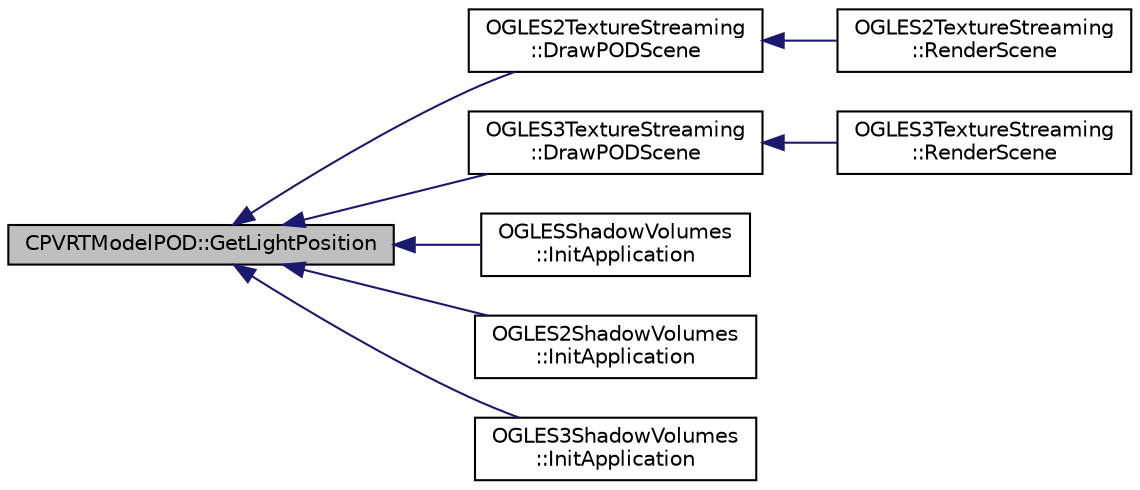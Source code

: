digraph "CPVRTModelPOD::GetLightPosition"
{
  edge [fontname="Helvetica",fontsize="10",labelfontname="Helvetica",labelfontsize="10"];
  node [fontname="Helvetica",fontsize="10",shape=record];
  rankdir="LR";
  Node1 [label="CPVRTModelPOD::GetLightPosition",height=0.2,width=0.4,color="black", fillcolor="grey75", style="filled", fontcolor="black"];
  Node1 -> Node2 [dir="back",color="midnightblue",fontsize="10",style="solid"];
  Node2 [label="OGLES2TextureStreaming\l::DrawPODScene",height=0.2,width=0.4,color="black", fillcolor="white", style="filled",URL="$class_o_g_l_e_s2_texture_streaming.html#aafc982e6e01c3d4b0eede92c02f19919"];
  Node2 -> Node3 [dir="back",color="midnightblue",fontsize="10",style="solid"];
  Node3 [label="OGLES2TextureStreaming\l::RenderScene",height=0.2,width=0.4,color="black", fillcolor="white", style="filled",URL="$class_o_g_l_e_s2_texture_streaming.html#a81a864d5dba20e3eb1093f596fcc2add"];
  Node1 -> Node4 [dir="back",color="midnightblue",fontsize="10",style="solid"];
  Node4 [label="OGLES3TextureStreaming\l::DrawPODScene",height=0.2,width=0.4,color="black", fillcolor="white", style="filled",URL="$class_o_g_l_e_s3_texture_streaming.html#abec4d091d8706a3698d8a7570cc821e1"];
  Node4 -> Node5 [dir="back",color="midnightblue",fontsize="10",style="solid"];
  Node5 [label="OGLES3TextureStreaming\l::RenderScene",height=0.2,width=0.4,color="black", fillcolor="white", style="filled",URL="$class_o_g_l_e_s3_texture_streaming.html#a8ceea3c9b7b714c3bc7fb30b267c3aed"];
  Node1 -> Node6 [dir="back",color="midnightblue",fontsize="10",style="solid"];
  Node6 [label="OGLESShadowVolumes\l::InitApplication",height=0.2,width=0.4,color="black", fillcolor="white", style="filled",URL="$class_o_g_l_e_s_shadow_volumes.html#a26148bde2a026bbaa9c44b235487ac85"];
  Node1 -> Node7 [dir="back",color="midnightblue",fontsize="10",style="solid"];
  Node7 [label="OGLES2ShadowVolumes\l::InitApplication",height=0.2,width=0.4,color="black", fillcolor="white", style="filled",URL="$class_o_g_l_e_s2_shadow_volumes.html#a4c82ce83d1d71b87d73b6fcfb7122e51"];
  Node1 -> Node8 [dir="back",color="midnightblue",fontsize="10",style="solid"];
  Node8 [label="OGLES3ShadowVolumes\l::InitApplication",height=0.2,width=0.4,color="black", fillcolor="white", style="filled",URL="$class_o_g_l_e_s3_shadow_volumes.html#ab5f45484444ff3dfce8f06bf14db67c4"];
}
